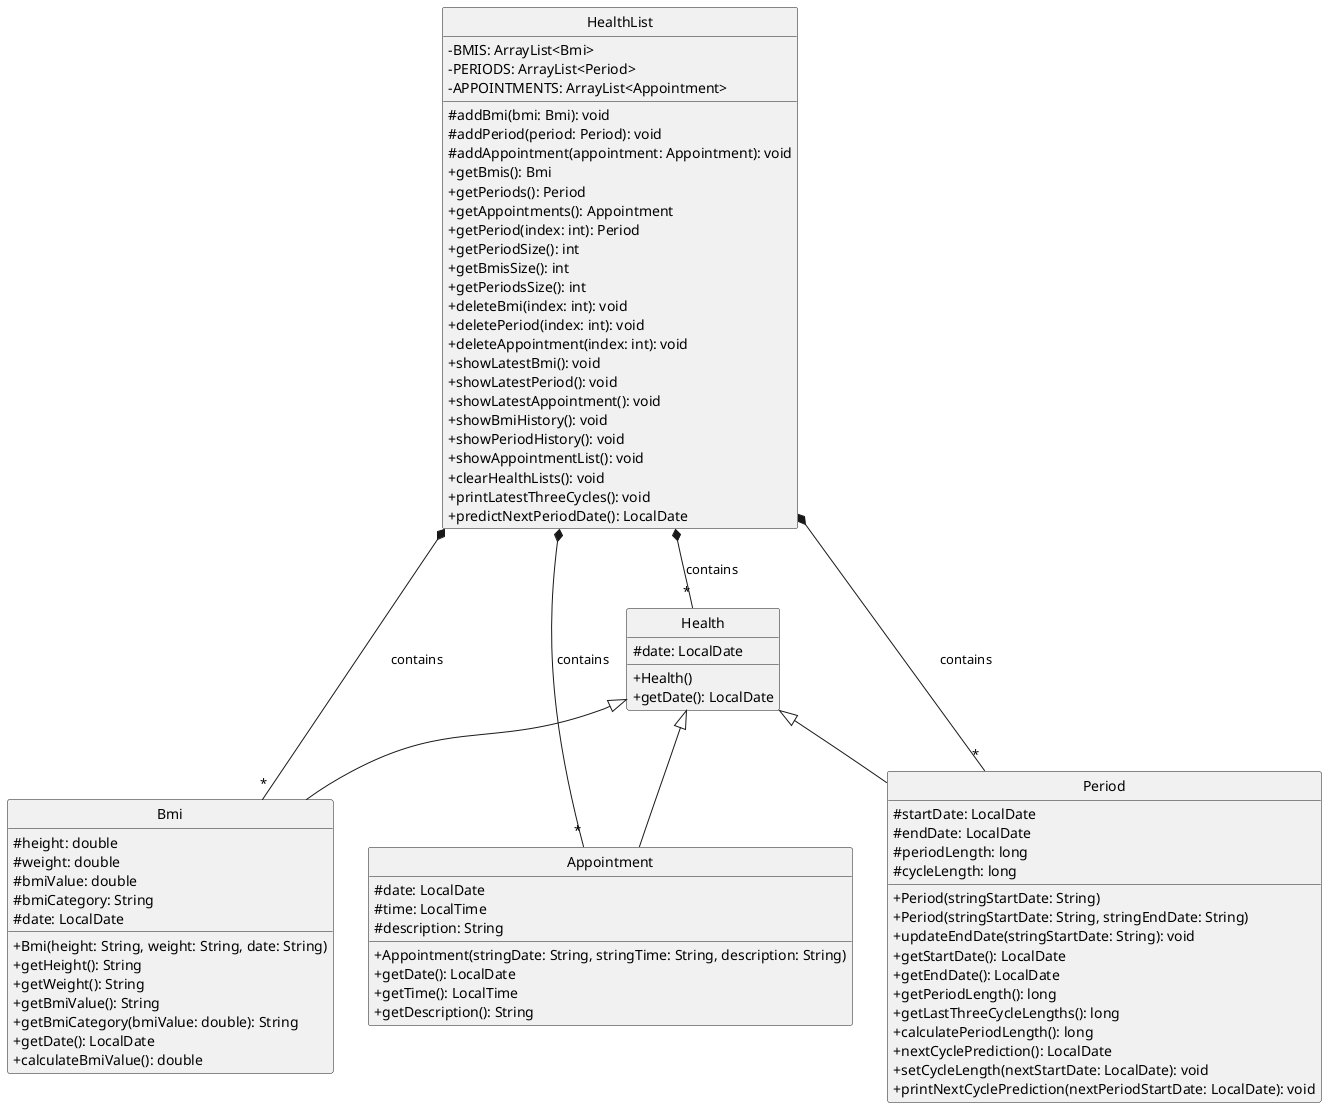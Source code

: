 @startuml
skinparam classAttributeIconSize 0
hide circle 
!define ABSTRACT &#123;abstract&#125;


class HealthList {
    - BMIS: ArrayList<Bmi>
    - PERIODS: ArrayList<Period>
    - APPOINTMENTS: ArrayList<Appointment>

    # addBmi(bmi: Bmi): void
    # addPeriod(period: Period): void
    # addAppointment(appointment: Appointment): void
    + getBmis(): Bmi
    + getPeriods(): Period
    + getAppointments(): Appointment
    + getPeriod(index: int): Period
    + getPeriodSize(): int
    + getBmisSize(): int
    + getPeriodsSize(): int
    + deleteBmi(index: int): void
    + deletePeriod(index: int): void
    + deleteAppointment(index: int): void
    + showLatestBmi(): void
    + showLatestPeriod(): void
    + showLatestAppointment(): void
    + showBmiHistory(): void
    + showPeriodHistory(): void
    + showAppointmentList(): void
    + clearHealthLists(): void
    + printLatestThreeCycles(): void
    + predictNextPeriodDate(): LocalDate
}

class Health {
    # date: LocalDate
    + Health()
    + getDate(): LocalDate
}

class Bmi extends Health {
    # height: double
    # weight: double
    # bmiValue: double
    # bmiCategory: String
    # date: LocalDate

    + Bmi(height: String, weight: String, date: String)
    + getHeight(): String
    + getWeight(): String
    + getBmiValue(): String
    + getBmiCategory(bmiValue: double): String
    + getDate(): LocalDate
    + calculateBmiValue(): double
}

class Period extends Health {
    # startDate: LocalDate
    # endDate: LocalDate
    # periodLength: long
    # cycleLength: long

    + Period(stringStartDate: String)
    + Period(stringStartDate: String, stringEndDate: String)
    + updateEndDate(stringStartDate: String): void
    + getStartDate(): LocalDate
    + getEndDate(): LocalDate
    + getPeriodLength(): long
    + getLastThreeCycleLengths(): long
    + calculatePeriodLength(): long
    + nextCyclePrediction(): LocalDate
    + setCycleLength(nextStartDate: LocalDate): void
    + printNextCyclePrediction(nextPeriodStartDate: LocalDate): void
}

class Appointment extends Health {
    # date: LocalDate
    # time: LocalTime
    # description: String

    + Appointment(stringDate: String, stringTime: String, description: String)
    + getDate(): LocalDate
    + getTime(): LocalTime
    + getDescription(): String
}

HealthList *-- "*" Bmi : contains
HealthList *-- "*" Period : contains
HealthList *-- "*" Appointment : contains
HealthList *-- "*" Health: contains

@enduml